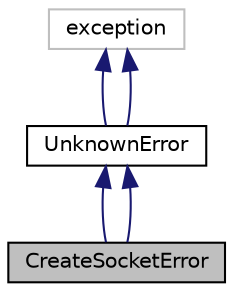 digraph "CreateSocketError"
{
 // LATEX_PDF_SIZE
  edge [fontname="Helvetica",fontsize="10",labelfontname="Helvetica",labelfontsize="10"];
  node [fontname="Helvetica",fontsize="10",shape=record];
  Node1 [label="CreateSocketError",height=0.2,width=0.4,color="black", fillcolor="grey75", style="filled", fontcolor="black",tooltip="Ошибка создания сокета."];
  Node2 -> Node1 [dir="back",color="midnightblue",fontsize="10",style="solid",fontname="Helvetica"];
  Node2 [label="UnknownError",height=0.2,width=0.4,color="black", fillcolor="white", style="filled",URL="$classUnknownError.html",tooltip="Базовый класс для всех ошибок."];
  Node3 -> Node2 [dir="back",color="midnightblue",fontsize="10",style="solid",fontname="Helvetica"];
  Node3 [label="exception",height=0.2,width=0.4,color="grey75", fillcolor="white", style="filled",tooltip=" "];
  Node3 -> Node2 [dir="back",color="midnightblue",fontsize="10",style="solid",fontname="Helvetica"];
  Node2 -> Node1 [dir="back",color="midnightblue",fontsize="10",style="solid",fontname="Helvetica"];
}
